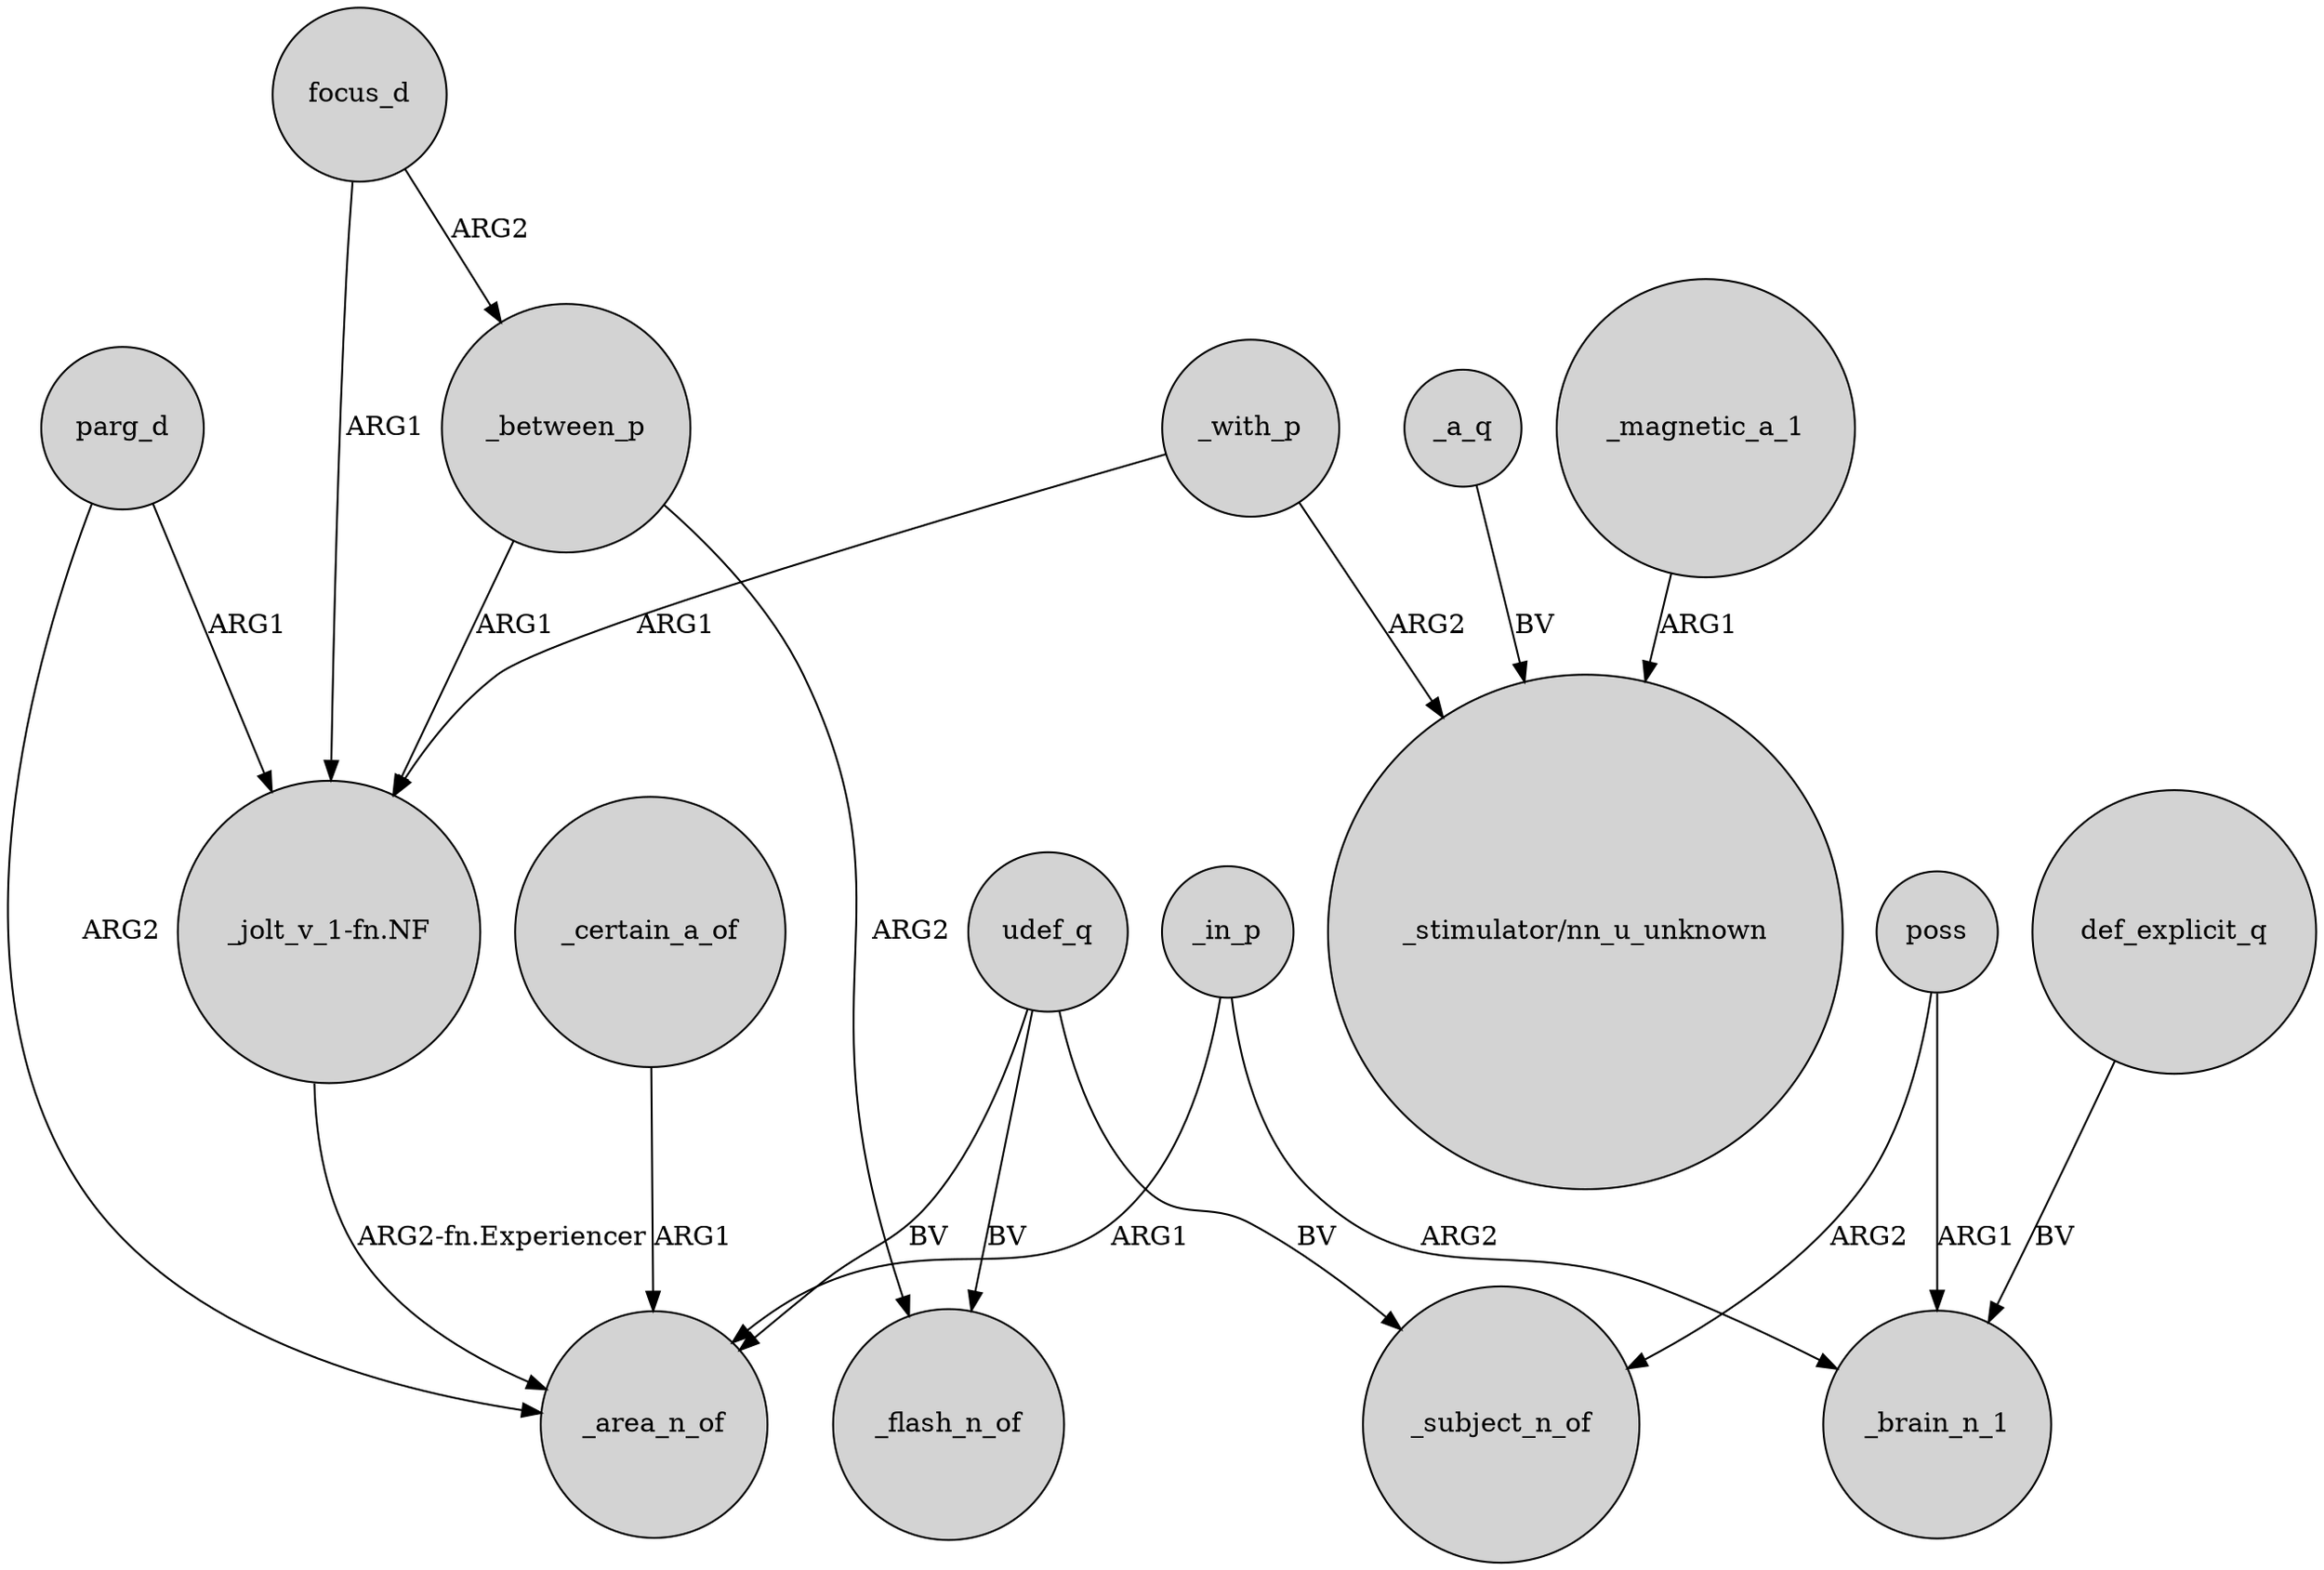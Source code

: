 digraph {
	node [shape=circle style=filled]
	_between_p -> _flash_n_of [label=ARG2]
	focus_d -> "_jolt_v_1-fn.NF" [label=ARG1]
	parg_d -> _area_n_of [label=ARG2]
	_with_p -> "_stimulator/nn_u_unknown" [label=ARG2]
	udef_q -> _flash_n_of [label=BV]
	_certain_a_of -> _area_n_of [label=ARG1]
	_a_q -> "_stimulator/nn_u_unknown" [label=BV]
	udef_q -> _subject_n_of [label=BV]
	_magnetic_a_1 -> "_stimulator/nn_u_unknown" [label=ARG1]
	poss -> _brain_n_1 [label=ARG1]
	def_explicit_q -> _brain_n_1 [label=BV]
	_with_p -> "_jolt_v_1-fn.NF" [label=ARG1]
	poss -> _subject_n_of [label=ARG2]
	_in_p -> _brain_n_1 [label=ARG2]
	focus_d -> _between_p [label=ARG2]
	_in_p -> _area_n_of [label=ARG1]
	parg_d -> "_jolt_v_1-fn.NF" [label=ARG1]
	udef_q -> _area_n_of [label=BV]
	"_jolt_v_1-fn.NF" -> _area_n_of [label="ARG2-fn.Experiencer"]
	_between_p -> "_jolt_v_1-fn.NF" [label=ARG1]
}
